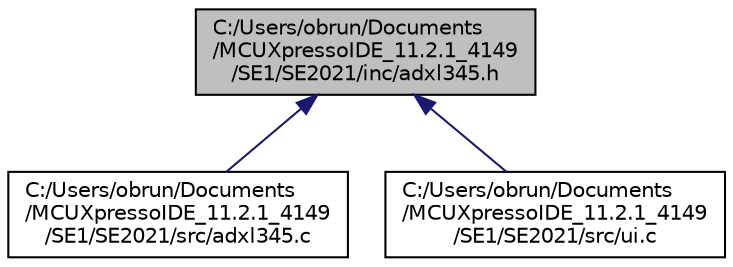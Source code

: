digraph "C:/Users/obrun/Documents/MCUXpressoIDE_11.2.1_4149/SE1/SE2021/inc/adxl345.h"
{
 // LATEX_PDF_SIZE
  edge [fontname="Helvetica",fontsize="10",labelfontname="Helvetica",labelfontsize="10"];
  node [fontname="Helvetica",fontsize="10",shape=record];
  Node1 [label="C:/Users/obrun/Documents\l/MCUXpressoIDE_11.2.1_4149\l/SE1/SE2021/inc/adxl345.h",height=0.2,width=0.4,color="black", fillcolor="grey75", style="filled", fontcolor="black",tooltip="Contains the adxl345 API."];
  Node1 -> Node2 [dir="back",color="midnightblue",fontsize="10",style="solid",fontname="Helvetica"];
  Node2 [label="C:/Users/obrun/Documents\l/MCUXpressoIDE_11.2.1_4149\l/SE1/SE2021/src/adxl345.c",height=0.2,width=0.4,color="black", fillcolor="white", style="filled",URL="$d3/dab/adxl345_8c.html",tooltip=" "];
  Node1 -> Node3 [dir="back",color="midnightblue",fontsize="10",style="solid",fontname="Helvetica"];
  Node3 [label="C:/Users/obrun/Documents\l/MCUXpressoIDE_11.2.1_4149\l/SE1/SE2021/src/ui.c",height=0.2,width=0.4,color="black", fillcolor="white", style="filled",URL="$dc/d78/ui_8c.html",tooltip=" "];
}
